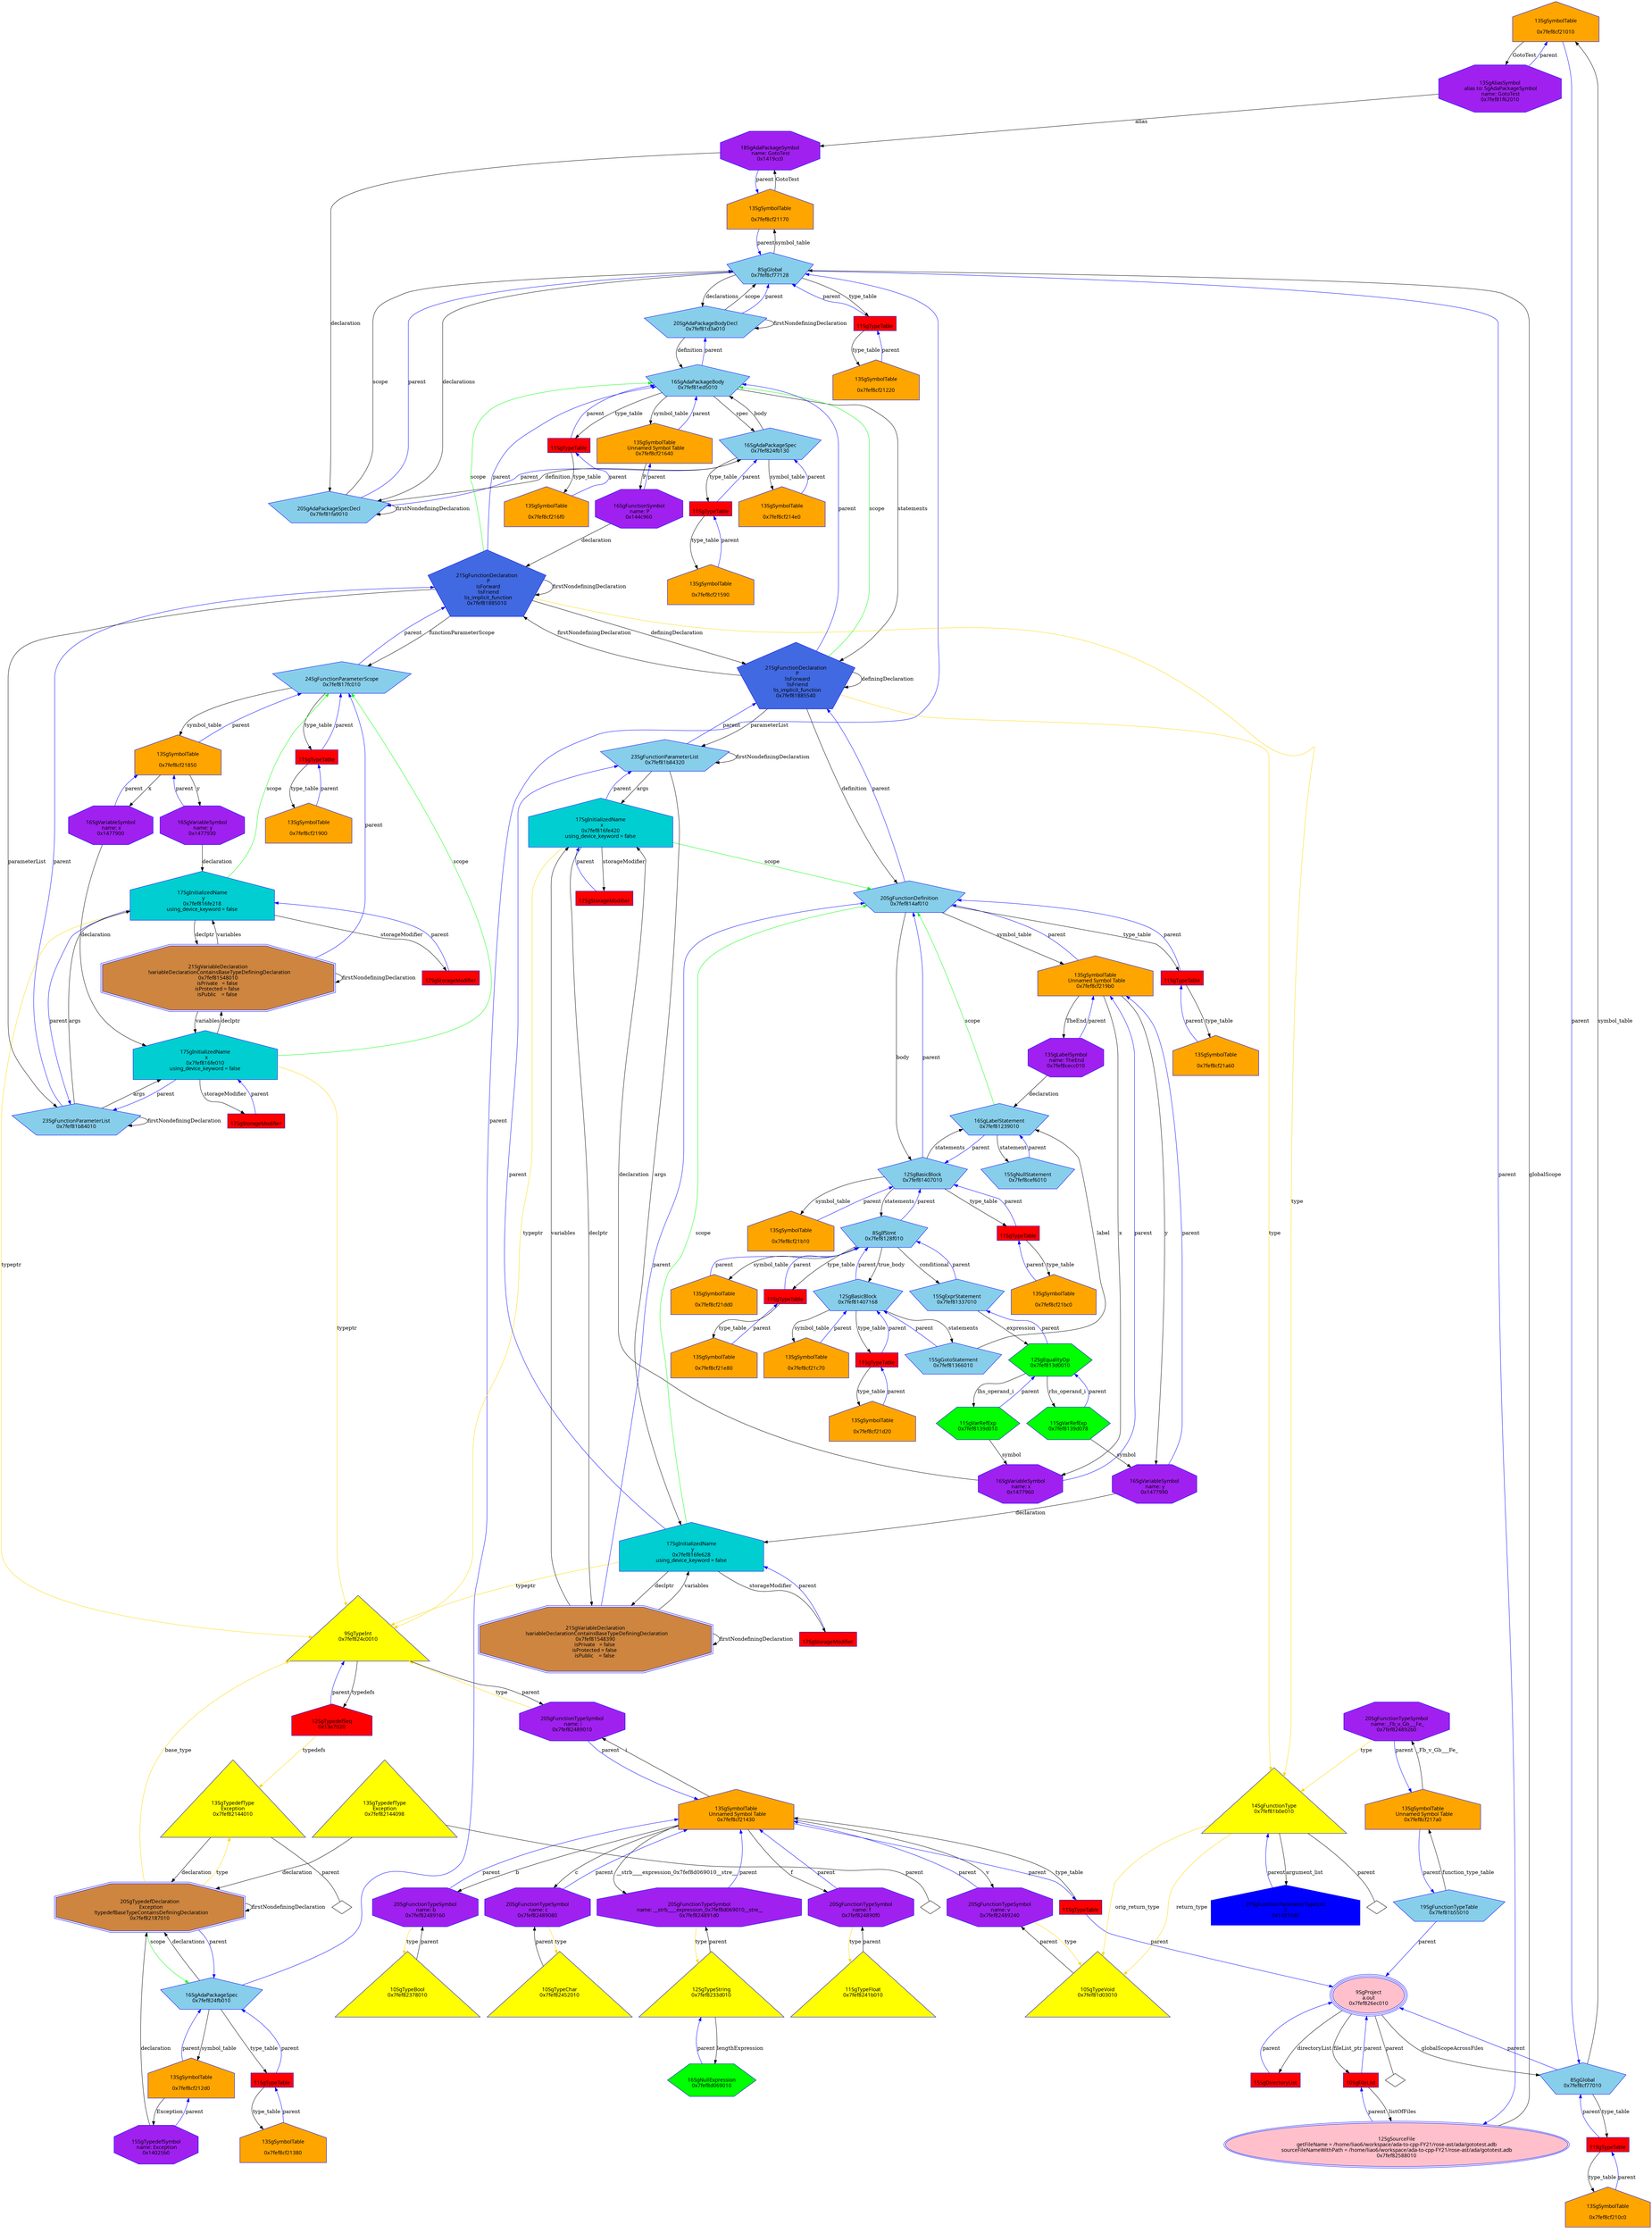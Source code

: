 digraph "Ggototest.adb.dot" {
"0x7fef8cf21010"[label="\n13SgSymbolTable\n  \n  0x7fef8cf21010  " shape=house,regular=0,URL="\N",tooltip="more info at \N",sides=5,peripheries=1,color="blue",fillcolor=orange,fontname="7x13bold",fontcolor=black,style=filled];
"0x7fef8cf21010" -> "0x7fef81f62010"[label="GotoTest" dir=forward ];
"0x7fef8cf21010" -> "0x7fef8cf77010"[label="parent" color="blue" dir=forward ];
"0x7fef8cf210c0"[label="\n13SgSymbolTable\n  \n  0x7fef8cf210c0  " shape=house,regular=0,URL="\N",tooltip="more info at \N",sides=5,peripheries=1,color="blue",fillcolor=orange,fontname="7x13bold",fontcolor=black,style=filled];
"0x7fef8cf210c0" -> "0x13449c0"[label="parent" color="blue" dir=forward ];
"0x7fef8cf21170"[label="\n13SgSymbolTable\n  \n  0x7fef8cf21170  " shape=house,regular=0,URL="\N",tooltip="more info at \N",sides=5,peripheries=1,color="blue",fillcolor=orange,fontname="7x13bold",fontcolor=black,style=filled];
"0x7fef8cf21170" -> "0x1419cc0"[label="GotoTest" dir=forward ];
"0x7fef8cf21170" -> "0x7fef8cf77128"[label="parent" color="blue" dir=forward ];
"0x7fef8cf21220"[label="\n13SgSymbolTable\n  \n  0x7fef8cf21220  " shape=house,regular=0,URL="\N",tooltip="more info at \N",sides=5,peripheries=1,color="blue",fillcolor=orange,fontname="7x13bold",fontcolor=black,style=filled];
"0x7fef8cf21220" -> "0x13449e8"[label="parent" color="blue" dir=forward ];
"0x7fef8cf212d0"[label="\n13SgSymbolTable\n  \n  0x7fef8cf212d0  " shape=house,regular=0,URL="\N",tooltip="more info at \N",sides=5,peripheries=1,color="blue",fillcolor=orange,fontname="7x13bold",fontcolor=black,style=filled];
"0x7fef8cf212d0" -> "0x14025b0"[label="Exception" dir=forward ];
"0x7fef8cf212d0" -> "0x7fef824fb010"[label="parent" color="blue" dir=forward ];
"0x7fef8cf21380"[label="\n13SgSymbolTable\n  \n  0x7fef8cf21380  " shape=house,regular=0,URL="\N",tooltip="more info at \N",sides=5,peripheries=1,color="blue",fillcolor=orange,fontname="7x13bold",fontcolor=black,style=filled];
"0x7fef8cf21380" -> "0x1344a10"[label="parent" color="blue" dir=forward ];
"0x7fef8cf21430"[label="\n13SgSymbolTable\n  Unnamed Symbol Table\n  0x7fef8cf21430  " shape=house,regular=0,URL="\N",tooltip="more info at \N",sides=5,peripheries=1,color="blue",fillcolor=orange,fontname="7x13bold",fontcolor=black,style=filled];
"0x7fef8cf21430" -> "0x7fef82489240"[label="v" dir=forward ];
"0x7fef8cf21430" -> "0x7fef824891d0"[label="__strb____expression_0x7fef8d069010__stre__" dir=forward ];
"0x7fef8cf21430" -> "0x7fef82489160"[label="b" dir=forward ];
"0x7fef8cf21430" -> "0x7fef824890f0"[label="f" dir=forward ];
"0x7fef8cf21430" -> "0x7fef82489080"[label="c" dir=forward ];
"0x7fef8cf21430" -> "0x7fef82489010"[label="i" dir=forward ];
"0x7fef8cf21430" -> "0x1344a38"[label="parent" color="blue" dir=forward ];
"0x7fef8cf214e0"[label="\n13SgSymbolTable\n  \n  0x7fef8cf214e0  " shape=house,regular=0,URL="\N",tooltip="more info at \N",sides=5,peripheries=1,color="blue",fillcolor=orange,fontname="7x13bold",fontcolor=black,style=filled];
"0x7fef8cf214e0" -> "0x7fef824fb130"[label="parent" color="blue" dir=forward ];
"0x7fef8cf21590"[label="\n13SgSymbolTable\n  \n  0x7fef8cf21590  " shape=house,regular=0,URL="\N",tooltip="more info at \N",sides=5,peripheries=1,color="blue",fillcolor=orange,fontname="7x13bold",fontcolor=black,style=filled];
"0x7fef8cf21590" -> "0x1344a60"[label="parent" color="blue" dir=forward ];
"0x7fef8cf21640"[label="\n13SgSymbolTable\n  Unnamed Symbol Table\n  0x7fef8cf21640  " shape=house,regular=0,URL="\N",tooltip="more info at \N",sides=5,peripheries=1,color="blue",fillcolor=orange,fontname="7x13bold",fontcolor=black,style=filled];
"0x7fef8cf21640" -> "0x144c960"[label="P" dir=forward ];
"0x7fef8cf21640" -> "0x7fef81ed5010"[label="parent" color="blue" dir=forward ];
"0x7fef8cf216f0"[label="\n13SgSymbolTable\n  \n  0x7fef8cf216f0  " shape=house,regular=0,URL="\N",tooltip="more info at \N",sides=5,peripheries=1,color="blue",fillcolor=orange,fontname="7x13bold",fontcolor=black,style=filled];
"0x7fef8cf216f0" -> "0x1344a88"[label="parent" color="blue" dir=forward ];
"0x7fef8cf217a0"[label="\n13SgSymbolTable\n  Unnamed Symbol Table\n  0x7fef8cf217a0  " shape=house,regular=0,URL="\N",tooltip="more info at \N",sides=5,peripheries=1,color="blue",fillcolor=orange,fontname="7x13bold",fontcolor=black,style=filled];
"0x7fef8cf217a0" -> "0x7fef824892b0"[label="_Fb_v_Gb___Fe_" dir=forward ];
"0x7fef8cf217a0" -> "0x7fef81b55010"[label="parent" color="blue" dir=forward ];
"0x7fef8cf21850"[label="\n13SgSymbolTable\n  \n  0x7fef8cf21850  " shape=house,regular=0,URL="\N",tooltip="more info at \N",sides=5,peripheries=1,color="blue",fillcolor=orange,fontname="7x13bold",fontcolor=black,style=filled];
"0x7fef8cf21850" -> "0x1477930"[label="y" dir=forward ];
"0x7fef8cf21850" -> "0x1477900"[label="x" dir=forward ];
"0x7fef8cf21850" -> "0x7fef817fc010"[label="parent" color="blue" dir=forward ];
"0x7fef8cf21900"[label="\n13SgSymbolTable\n  \n  0x7fef8cf21900  " shape=house,regular=0,URL="\N",tooltip="more info at \N",sides=5,peripheries=1,color="blue",fillcolor=orange,fontname="7x13bold",fontcolor=black,style=filled];
"0x7fef8cf21900" -> "0x1344ab0"[label="parent" color="blue" dir=forward ];
"0x7fef8cf219b0"[label="\n13SgSymbolTable\n  Unnamed Symbol Table\n  0x7fef8cf219b0  " shape=house,regular=0,URL="\N",tooltip="more info at \N",sides=5,peripheries=1,color="blue",fillcolor=orange,fontname="7x13bold",fontcolor=black,style=filled];
"0x7fef8cf219b0" -> "0x7fef8cecc010"[label="TheEnd" dir=forward ];
"0x7fef8cf219b0" -> "0x1477990"[label="y" dir=forward ];
"0x7fef8cf219b0" -> "0x1477960"[label="x" dir=forward ];
"0x7fef8cf219b0" -> "0x7fef814af010"[label="parent" color="blue" dir=forward ];
"0x7fef8cf21a60"[label="\n13SgSymbolTable\n  \n  0x7fef8cf21a60  " shape=house,regular=0,URL="\N",tooltip="more info at \N",sides=5,peripheries=1,color="blue",fillcolor=orange,fontname="7x13bold",fontcolor=black,style=filled];
"0x7fef8cf21a60" -> "0x1344ad8"[label="parent" color="blue" dir=forward ];
"0x7fef8cf21b10"[label="\n13SgSymbolTable\n  \n  0x7fef8cf21b10  " shape=house,regular=0,URL="\N",tooltip="more info at \N",sides=5,peripheries=1,color="blue",fillcolor=orange,fontname="7x13bold",fontcolor=black,style=filled];
"0x7fef8cf21b10" -> "0x7fef81407010"[label="parent" color="blue" dir=forward ];
"0x7fef8cf21bc0"[label="\n13SgSymbolTable\n  \n  0x7fef8cf21bc0  " shape=house,regular=0,URL="\N",tooltip="more info at \N",sides=5,peripheries=1,color="blue",fillcolor=orange,fontname="7x13bold",fontcolor=black,style=filled];
"0x7fef8cf21bc0" -> "0x1344b00"[label="parent" color="blue" dir=forward ];
"0x7fef8cf21c70"[label="\n13SgSymbolTable\n  \n  0x7fef8cf21c70  " shape=house,regular=0,URL="\N",tooltip="more info at \N",sides=5,peripheries=1,color="blue",fillcolor=orange,fontname="7x13bold",fontcolor=black,style=filled];
"0x7fef8cf21c70" -> "0x7fef81407168"[label="parent" color="blue" dir=forward ];
"0x7fef8cf21d20"[label="\n13SgSymbolTable\n  \n  0x7fef8cf21d20  " shape=house,regular=0,URL="\N",tooltip="more info at \N",sides=5,peripheries=1,color="blue",fillcolor=orange,fontname="7x13bold",fontcolor=black,style=filled];
"0x7fef8cf21d20" -> "0x1344b28"[label="parent" color="blue" dir=forward ];
"0x7fef8cf21dd0"[label="\n13SgSymbolTable\n  \n  0x7fef8cf21dd0  " shape=house,regular=0,URL="\N",tooltip="more info at \N",sides=5,peripheries=1,color="blue",fillcolor=orange,fontname="7x13bold",fontcolor=black,style=filled];
"0x7fef8cf21dd0" -> "0x7fef8128f010"[label="parent" color="blue" dir=forward ];
"0x7fef8cf21e80"[label="\n13SgSymbolTable\n  \n  0x7fef8cf21e80  " shape=house,regular=0,URL="\N",tooltip="more info at \N",sides=5,peripheries=1,color="blue",fillcolor=orange,fontname="7x13bold",fontcolor=black,style=filled];
"0x7fef8cf21e80" -> "0x1344b50"[label="parent" color="blue" dir=forward ];
"0x1464070"[label="\n17SgStorageModifier" shape=polygon,regular=0,URL="\N",tooltip="more info at \N",sides=4,peripheries=1,color="blue",fillcolor=red,fontname="7x13bold",fontcolor=black,style=filled];
"0x1464070" -> "0x7fef816fe010"[label="parent" color="blue" dir=forward ];
"0x1464098"[label="\n17SgStorageModifier" shape=polygon,regular=0,URL="\N",tooltip="more info at \N",sides=4,peripheries=1,color="blue",fillcolor=red,fontname="7x13bold",fontcolor=black,style=filled];
"0x1464098" -> "0x7fef816fe218"[label="parent" color="blue" dir=forward ];
"0x14640c0"[label="\n17SgStorageModifier" shape=polygon,regular=0,URL="\N",tooltip="more info at \N",sides=4,peripheries=1,color="blue",fillcolor=red,fontname="7x13bold",fontcolor=black,style=filled];
"0x14640c0" -> "0x7fef816fe420"[label="parent" color="blue" dir=forward ];
"0x14640e8"[label="\n17SgStorageModifier" shape=polygon,regular=0,URL="\N",tooltip="more info at \N",sides=4,peripheries=1,color="blue",fillcolor=red,fontname="7x13bold",fontcolor=black,style=filled];
"0x14640e8" -> "0x7fef816fe628"[label="parent" color="blue" dir=forward ];
"0x7fef82588010"[label="\n12SgSourceFile\n  getFileName = /home/liao6/workspace/ada-to-cpp-FY21/rose-ast/ada/gototest.adb  \n  sourceFileNameWithPath = /home/liao6/workspace/ada-to-cpp-FY21/rose-ast/ada/gototest.adb  \n  0x7fef82588010  " shape=ellipse,regular=0,URL="\N",tooltip="more info at \N",sides=5,peripheries=2,color="blue",fillcolor=pink,fontname="7x13bold",fontcolor=black,style=filled];
"0x7fef82588010" -> "0x7fef8cf77128"[label="globalScope" dir=forward ];
"0x7fef82588010" -> "0x1309f60"[label="parent" color="blue" dir=forward ];
"0x1309f60"[label="\n10SgFileList" shape=polygon,regular=0,URL="\N",tooltip="more info at \N",sides=4,peripheries=1,color="blue",fillcolor=red,fontname="7x13bold",fontcolor=black,style=filled];
"0x1309f60" -> "0x7fef82588010"[label="listOfFiles" dir=forward ];
"0x1309f60" -> "0x7fef826ec010"[label="parent" color="blue" dir=forward ];
"0x1329370"[label="\n15SgDirectoryList" shape=polygon,regular=0,URL="\N",tooltip="more info at \N",sides=4,peripheries=1,color="blue",fillcolor=red,fontname="7x13bold",fontcolor=black,style=filled];
"0x1329370" -> "0x7fef826ec010"[label="parent" color="blue" dir=forward ];
"0x7fef826ec010"[label="\n9SgProject\n  a.out  \n  0x7fef826ec010  " shape=ellipse,regular=0,URL="\N",tooltip="more info at \N",sides=5,peripheries=3,color="blue",fillcolor=pink,fontname="7x13bold",fontcolor=black,style=filled];
"0x7fef826ec010" -> "0x1309f60"[label="fileList_ptr" dir=forward ];
"0x7fef826ec010" -> "0x1329370"[label="directoryList" dir=forward ];
"0x7fef826ec010" -> "0x7fef8cf77010"[label="globalScopeAcrossFiles" dir=forward ];
"0x7fef826ec010" -> "0x7fef826ec010__parent__null"[label="parent" dir=none ];
"0x7fef826ec010__parent__null"[label="" shape=diamond ];
"0x13e7020"[label="\n12SgTypedefSeq\n  0x13e7020  " shape=house,regular=0,URL="\N",tooltip="more info at \N",sides=5,peripheries=1,color="blue",fillcolor=red,fontname="7x13bold",fontcolor=black,style=filled];
"0x13e7020" -> "0x7fef82144010"[label="typedefs" color="gold1" dir=forward ];
"0x13e7020" -> "0x7fef824c0010"[label="parent" color="blue" dir=forward ];
"0x14313d0"[label="\n27SgFunctionParameterTypeList\n  0  \n  0x14313d0  " shape=house,regular=0,URL="\N",tooltip="more info at \N",sides=5,peripheries=1,color="blue",fillcolor=blue,fontname="7x13bold",fontcolor=black,style=filled];
"0x14313d0" -> "0x7fef81b0e010"[label="parent" color="blue" dir=forward ];
"0x13449c0"[label="\n11SgTypeTable" shape=polygon,regular=0,URL="\N",tooltip="more info at \N",sides=4,peripheries=1,color="blue",fillcolor=red,fontname="7x13bold",fontcolor=black,style=filled];
"0x13449c0" -> "0x7fef8cf210c0"[label="type_table" dir=forward ];
"0x13449c0" -> "0x7fef8cf77010"[label="parent" color="blue" dir=forward ];
"0x13449e8"[label="\n11SgTypeTable" shape=polygon,regular=0,URL="\N",tooltip="more info at \N",sides=4,peripheries=1,color="blue",fillcolor=red,fontname="7x13bold",fontcolor=black,style=filled];
"0x13449e8" -> "0x7fef8cf21220"[label="type_table" dir=forward ];
"0x13449e8" -> "0x7fef8cf77128"[label="parent" color="blue" dir=forward ];
"0x1344a10"[label="\n11SgTypeTable" shape=polygon,regular=0,URL="\N",tooltip="more info at \N",sides=4,peripheries=1,color="blue",fillcolor=red,fontname="7x13bold",fontcolor=black,style=filled];
"0x1344a10" -> "0x7fef8cf21380"[label="type_table" dir=forward ];
"0x1344a10" -> "0x7fef824fb010"[label="parent" color="blue" dir=forward ];
"0x1344a38"[label="\n11SgTypeTable" shape=polygon,regular=0,URL="\N",tooltip="more info at \N",sides=4,peripheries=1,color="blue",fillcolor=red,fontname="7x13bold",fontcolor=black,style=filled];
"0x1344a38" -> "0x7fef8cf21430"[label="type_table" dir=forward ];
"0x1344a38" -> "0x7fef826ec010"[label="parent" color="blue" dir=forward ];
"0x1344a60"[label="\n11SgTypeTable" shape=polygon,regular=0,URL="\N",tooltip="more info at \N",sides=4,peripheries=1,color="blue",fillcolor=red,fontname="7x13bold",fontcolor=black,style=filled];
"0x1344a60" -> "0x7fef8cf21590"[label="type_table" dir=forward ];
"0x1344a60" -> "0x7fef824fb130"[label="parent" color="blue" dir=forward ];
"0x1344a88"[label="\n11SgTypeTable" shape=polygon,regular=0,URL="\N",tooltip="more info at \N",sides=4,peripheries=1,color="blue",fillcolor=red,fontname="7x13bold",fontcolor=black,style=filled];
"0x1344a88" -> "0x7fef8cf216f0"[label="type_table" dir=forward ];
"0x1344a88" -> "0x7fef81ed5010"[label="parent" color="blue" dir=forward ];
"0x1344ab0"[label="\n11SgTypeTable" shape=polygon,regular=0,URL="\N",tooltip="more info at \N",sides=4,peripheries=1,color="blue",fillcolor=red,fontname="7x13bold",fontcolor=black,style=filled];
"0x1344ab0" -> "0x7fef8cf21900"[label="type_table" dir=forward ];
"0x1344ab0" -> "0x7fef817fc010"[label="parent" color="blue" dir=forward ];
"0x1344ad8"[label="\n11SgTypeTable" shape=polygon,regular=0,URL="\N",tooltip="more info at \N",sides=4,peripheries=1,color="blue",fillcolor=red,fontname="7x13bold",fontcolor=black,style=filled];
"0x1344ad8" -> "0x7fef8cf21a60"[label="type_table" dir=forward ];
"0x1344ad8" -> "0x7fef814af010"[label="parent" color="blue" dir=forward ];
"0x1344b00"[label="\n11SgTypeTable" shape=polygon,regular=0,URL="\N",tooltip="more info at \N",sides=4,peripheries=1,color="blue",fillcolor=red,fontname="7x13bold",fontcolor=black,style=filled];
"0x1344b00" -> "0x7fef8cf21bc0"[label="type_table" dir=forward ];
"0x1344b00" -> "0x7fef81407010"[label="parent" color="blue" dir=forward ];
"0x1344b28"[label="\n11SgTypeTable" shape=polygon,regular=0,URL="\N",tooltip="more info at \N",sides=4,peripheries=1,color="blue",fillcolor=red,fontname="7x13bold",fontcolor=black,style=filled];
"0x1344b28" -> "0x7fef8cf21d20"[label="type_table" dir=forward ];
"0x1344b28" -> "0x7fef81407168"[label="parent" color="blue" dir=forward ];
"0x1344b50"[label="\n11SgTypeTable" shape=polygon,regular=0,URL="\N",tooltip="more info at \N",sides=4,peripheries=1,color="blue",fillcolor=red,fontname="7x13bold",fontcolor=black,style=filled];
"0x1344b50" -> "0x7fef8cf21e80"[label="type_table" dir=forward ];
"0x1344b50" -> "0x7fef8128f010"[label="parent" color="blue" dir=forward ];
"0x7fef82452010"[label="\n10SgTypeChar\n  0x7fef82452010  \n   \n   " shape=polygon,regular=0,URL="\N",tooltip="more info at \N",sides=3,peripheries=1,color="blue",fillcolor=yellow,fontname="7x13bold",fontcolor=black,style=filled];
"0x7fef82452010" -> "0x7fef82489080"[label="parent" dir=forward ];
"0x7fef824c0010"[label="\n9SgTypeInt\n  0x7fef824c0010  \n   \n   " shape=polygon,regular=0,URL="\N",tooltip="more info at \N",sides=3,peripheries=1,color="blue",fillcolor=yellow,fontname="7x13bold",fontcolor=black,style=filled];
"0x7fef824c0010" -> "0x13e7020"[label="typedefs" dir=forward ];
"0x7fef824c0010" -> "0x7fef82489010"[label="parent" dir=forward ];
"0x7fef81d03010"[label="\n10SgTypeVoid\n  0x7fef81d03010  \n   \n   " shape=polygon,regular=0,URL="\N",tooltip="more info at \N",sides=3,peripheries=1,color="blue",fillcolor=yellow,fontname="7x13bold",fontcolor=black,style=filled];
"0x7fef81d03010" -> "0x7fef82489240"[label="parent" dir=forward ];
"0x7fef8241b010"[label="\n11SgTypeFloat\n  0x7fef8241b010  \n   \n   " shape=polygon,regular=0,URL="\N",tooltip="more info at \N",sides=3,peripheries=1,color="blue",fillcolor=yellow,fontname="7x13bold",fontcolor=black,style=filled];
"0x7fef8241b010" -> "0x7fef824890f0"[label="parent" dir=forward ];
"0x7fef8233d010"[label="\n12SgTypeString\n  0x7fef8233d010  \n   \n   " shape=polygon,regular=0,URL="\N",tooltip="more info at \N",sides=3,peripheries=1,color="blue",fillcolor=yellow,fontname="7x13bold",fontcolor=black,style=filled];
"0x7fef8233d010" -> "0x7fef8d069010"[label="lengthExpression" dir=forward ];
"0x7fef8233d010" -> "0x7fef824891d0"[label="parent" dir=forward ];
"0x7fef82378010"[label="\n10SgTypeBool\n  0x7fef82378010  \n   \n   " shape=polygon,regular=0,URL="\N",tooltip="more info at \N",sides=3,peripheries=1,color="blue",fillcolor=yellow,fontname="7x13bold",fontcolor=black,style=filled];
"0x7fef82378010" -> "0x7fef82489160"[label="parent" dir=forward ];
"0x7fef82144010"[label="\n13SgTypedefType\nException\n  0x7fef82144010  \n   \n   " shape=polygon,regular=0,URL="\N",tooltip="more info at \N",sides=3,peripheries=1,color="blue",fillcolor=yellow,fontname="7x13bold",fontcolor=black,style=filled];
"0x7fef82144010" -> "0x7fef82187010"[label="declaration" dir=forward ];
"0x7fef82144010" -> "0x7fef82144010__parent__null"[label="parent" dir=none ];
"0x7fef82144010__parent__null"[label="" shape=diamond ];
"0x7fef82144098"[label="\n13SgTypedefType\nException\n  0x7fef82144098  \n   \n   " shape=polygon,regular=0,URL="\N",tooltip="more info at \N",sides=3,peripheries=1,color="blue",fillcolor=yellow,fontname="7x13bold",fontcolor=black,style=filled];
"0x7fef82144098" -> "0x7fef82187010"[label="declaration" dir=forward ];
"0x7fef82144098" -> "0x7fef82144098__parent__null"[label="parent" dir=none ];
"0x7fef82144098__parent__null"[label="" shape=diamond ];
"0x7fef81b0e010"[label="\n14SgFunctionType\n  0x7fef81b0e010  \n   \n   " shape=polygon,regular=0,URL="\N",tooltip="more info at \N",sides=3,peripheries=1,color="blue",fillcolor=yellow,fontname="7x13bold",fontcolor=black,style=filled];
"0x7fef81b0e010" -> "0x7fef81d03010"[label="return_type" color="gold1" dir=forward ];
"0x7fef81b0e010" -> "0x7fef81d03010"[label="orig_return_type" color="gold1" dir=forward ];
"0x7fef81b0e010" -> "0x14313d0"[label="argument_list" dir=forward ];
"0x7fef81b0e010" -> "0x7fef81b0e010__parent__null"[label="parent" dir=none ];
"0x7fef81b0e010__parent__null"[label="" shape=diamond ];
"0x7fef81b84010"[label="\n23SgFunctionParameterList\n  0x7fef81b84010  " shape=polygon,regular=0,URL="\N",tooltip="more info at \N",sides=5,peripheries=1,color="blue",fillcolor=skyblue,fontname="7x13bold",fontcolor=black,style=filled];
"0x7fef81b84010" -> "0x7fef816fe010"[label="args" dir=forward ];
"0x7fef81b84010" -> "0x7fef816fe218"[label="args" dir=forward ];
"0x7fef81b84010" -> "0x7fef81b84010"[label="firstNondefiningDeclaration" dir=forward ];
"0x7fef81b84010" -> "0x7fef81885010"[label="parent" color="blue" dir=forward ];
"0x7fef81b84320"[label="\n23SgFunctionParameterList\n  0x7fef81b84320  " shape=polygon,regular=0,URL="\N",tooltip="more info at \N",sides=5,peripheries=1,color="blue",fillcolor=skyblue,fontname="7x13bold",fontcolor=black,style=filled];
"0x7fef81b84320" -> "0x7fef816fe420"[label="args" dir=forward ];
"0x7fef81b84320" -> "0x7fef816fe628"[label="args" dir=forward ];
"0x7fef81b84320" -> "0x7fef81b84320"[label="firstNondefiningDeclaration" dir=forward ];
"0x7fef81b84320" -> "0x7fef81885540"[label="parent" color="blue" dir=forward ];
"0x7fef81407010"[label="\n12SgBasicBlock\n  0x7fef81407010  " shape=polygon,regular=0,URL="\N",tooltip="more info at \N",sides=5,peripheries=1,color="blue",fillcolor=skyblue,fontname="7x13bold",fontcolor=black,style=filled];
"0x7fef81407010" -> "0x7fef8128f010"[label="statements" dir=forward ];
"0x7fef81407010" -> "0x7fef81239010"[label="statements" dir=forward ];
"0x7fef81407010" -> "0x7fef8cf21b10"[label="symbol_table" dir=forward ];
"0x7fef81407010" -> "0x1344b00"[label="type_table" dir=forward ];
"0x7fef81407010" -> "0x7fef814af010"[label="parent" color="blue" dir=forward ];
"0x7fef81407168"[label="\n12SgBasicBlock\n  0x7fef81407168  " shape=polygon,regular=0,URL="\N",tooltip="more info at \N",sides=5,peripheries=1,color="blue",fillcolor=skyblue,fontname="7x13bold",fontcolor=black,style=filled];
"0x7fef81407168" -> "0x7fef81366010"[label="statements" dir=forward ];
"0x7fef81407168" -> "0x7fef8cf21c70"[label="symbol_table" dir=forward ];
"0x7fef81407168" -> "0x1344b28"[label="type_table" dir=forward ];
"0x7fef81407168" -> "0x7fef8128f010"[label="parent" color="blue" dir=forward ];
"0x7fef8cf77010"[label="\n8SgGlobal\n  0x7fef8cf77010  " shape=polygon,regular=0,URL="\N",tooltip="more info at \N",sides=5,peripheries=1,color="blue",fillcolor=skyblue,fontname="7x13bold",fontcolor=black,style=filled];
"0x7fef8cf77010" -> "0x7fef8cf21010"[label="symbol_table" dir=forward ];
"0x7fef8cf77010" -> "0x13449c0"[label="type_table" dir=forward ];
"0x7fef8cf77010" -> "0x7fef826ec010"[label="parent" color="blue" dir=forward ];
"0x7fef8cf77128"[label="\n8SgGlobal\n  0x7fef8cf77128  " shape=polygon,regular=0,URL="\N",tooltip="more info at \N",sides=5,peripheries=1,color="blue",fillcolor=skyblue,fontname="7x13bold",fontcolor=black,style=filled];
"0x7fef8cf77128" -> "0x7fef81fa9010"[label="declarations" dir=forward ];
"0x7fef8cf77128" -> "0x7fef81d3a010"[label="declarations" dir=forward ];
"0x7fef8cf77128" -> "0x7fef8cf21170"[label="symbol_table" dir=forward ];
"0x7fef8cf77128" -> "0x13449e8"[label="type_table" dir=forward ];
"0x7fef8cf77128" -> "0x7fef82588010"[label="parent" color="blue" dir=forward ];
"0x7fef8128f010"[label="\n8SgIfStmt\n  0x7fef8128f010  " shape=polygon,regular=0,URL="\N",tooltip="more info at \N",sides=5,peripheries=1,color="blue",fillcolor=skyblue,fontname="7x13bold",fontcolor=black,style=filled];
"0x7fef8128f010" -> "0x7fef81337010"[label="conditional" dir=forward ];
"0x7fef8128f010" -> "0x7fef81407168"[label="true_body" dir=forward ];
"0x7fef8128f010" -> "0x7fef8cf21dd0"[label="symbol_table" dir=forward ];
"0x7fef8128f010" -> "0x1344b50"[label="type_table" dir=forward ];
"0x7fef8128f010" -> "0x7fef81407010"[label="parent" color="blue" dir=forward ];
"0x7fef817fc010"[label="\n24SgFunctionParameterScope\n  0x7fef817fc010  " shape=polygon,regular=0,URL="\N",tooltip="more info at \N",sides=5,peripheries=1,color="blue",fillcolor=skyblue,fontname="7x13bold",fontcolor=black,style=filled];
"0x7fef817fc010" -> "0x7fef8cf21850"[label="symbol_table" dir=forward ];
"0x7fef817fc010" -> "0x1344ab0"[label="type_table" dir=forward ];
"0x7fef817fc010" -> "0x7fef81885010"[label="parent" color="blue" dir=forward ];
"0x7fef81b55010"[label="\n19SgFunctionTypeTable\n  0x7fef81b55010  " shape=polygon,regular=0,URL="\N",tooltip="more info at \N",sides=5,peripheries=1,color="blue",fillcolor=skyblue,fontname="7x13bold",fontcolor=black,style=filled];
"0x7fef81b55010" -> "0x7fef8cf217a0"[label="function_type_table" dir=forward ];
"0x7fef81b55010" -> "0x7fef826ec010"[label="parent" color="blue" dir=forward ];
"0x7fef81337010"[label="\n15SgExprStatement\n  0x7fef81337010  " shape=polygon,regular=0,URL="\N",tooltip="more info at \N",sides=5,peripheries=1,color="blue",fillcolor=skyblue,fontname="7x13bold",fontcolor=black,style=filled];
"0x7fef81337010" -> "0x7fef813d0010"[label="expression" dir=forward ];
"0x7fef81337010" -> "0x7fef8128f010"[label="parent" color="blue" dir=forward ];
"0x7fef81239010"[label="\n16SgLabelStatement\n  0x7fef81239010  " shape=polygon,regular=0,URL="\N",tooltip="more info at \N",sides=5,peripheries=1,color="blue",fillcolor=skyblue,fontname="7x13bold",fontcolor=black,style=filled];
"0x7fef81239010" -> "0x7fef814af010"[label="scope" color="green" dir=forward ];
"0x7fef81239010" -> "0x7fef8cef6010"[label="statement" dir=forward ];
"0x7fef81239010" -> "0x7fef81407010"[label="parent" color="blue" dir=forward ];
"0x7fef81366010"[label="\n15SgGotoStatement\n  0x7fef81366010  " shape=polygon,regular=0,URL="\N",tooltip="more info at \N",sides=5,peripheries=1,color="blue",fillcolor=skyblue,fontname="7x13bold",fontcolor=black,style=filled];
"0x7fef81366010" -> "0x7fef81239010"[label="label" dir=forward ];
"0x7fef81366010" -> "0x7fef81407168"[label="parent" color="blue" dir=forward ];
"0x7fef82187010"[label="\n20SgTypedefDeclaration\n  Exception\n  !typedefBaseTypeContainsDefiningDeclaration\n  0x7fef82187010  " shape=polygon,regular=0,URL="\N",tooltip="more info at \N",sides=8,peripheries=2,color="blue",fillcolor=peru,fontname="7x13bold",fontcolor=black,style=filled];
"0x7fef82187010" -> "0x7fef824c0010"[label="base_type" color="gold1" dir=forward ];
"0x7fef82187010" -> "0x7fef82144010"[label="type" color="gold1" dir=forward ];
"0x7fef82187010" -> "0x7fef824fb010"[label="scope" color="green" dir=forward ];
"0x7fef82187010" -> "0x7fef82187010"[label="firstNondefiningDeclaration" dir=forward ];
"0x7fef82187010" -> "0x7fef824fb010"[label="parent" color="blue" dir=forward ];
"0x7fef8cef6010"[label="\n15SgNullStatement\n  0x7fef8cef6010  " shape=polygon,regular=0,URL="\N",tooltip="more info at \N",sides=5,peripheries=1,color="blue",fillcolor=skyblue,fontname="7x13bold",fontcolor=black,style=filled];
"0x7fef8cef6010" -> "0x7fef81239010"[label="parent" color="blue" dir=forward ];
"0x7fef81548010"[label="\n21SgVariableDeclaration\n  !variableDeclarationContainsBaseTypeDefiningDeclaration\n  0x7fef81548010  \n isPrivate   = false  \n isProtected = false  \n isPublic    = false  " shape=polygon,regular=0,URL="\N",tooltip="more info at \N",sides=8,peripheries=2,color="blue",fillcolor=peru,fontname="7x13bold",fontcolor=black,style=filled];
"0x7fef81548010" -> "0x7fef816fe010"[label="variables" dir=forward ];
"0x7fef81548010" -> "0x7fef816fe218"[label="variables" dir=forward ];
"0x7fef81548010" -> "0x7fef81548010"[label="firstNondefiningDeclaration" dir=forward ];
"0x7fef81548010" -> "0x7fef817fc010"[label="parent" color="blue" dir=forward ];
"0x7fef81548390"[label="\n21SgVariableDeclaration\n  !variableDeclarationContainsBaseTypeDefiningDeclaration\n  0x7fef81548390  \n isPrivate   = false  \n isProtected = false  \n isPublic    = false  " shape=polygon,regular=0,URL="\N",tooltip="more info at \N",sides=8,peripheries=2,color="blue",fillcolor=peru,fontname="7x13bold",fontcolor=black,style=filled];
"0x7fef81548390" -> "0x7fef816fe420"[label="variables" dir=forward ];
"0x7fef81548390" -> "0x7fef816fe628"[label="variables" dir=forward ];
"0x7fef81548390" -> "0x7fef81548390"[label="firstNondefiningDeclaration" dir=forward ];
"0x7fef81548390" -> "0x7fef814af010"[label="parent" color="blue" dir=forward ];
"0x7fef814af010"[label="\n20SgFunctionDefinition\n  0x7fef814af010  " shape=polygon,regular=0,URL="\N",tooltip="more info at \N",sides=5,peripheries=1,color="blue",fillcolor=skyblue,fontname="7x13bold",fontcolor=black,style=filled];
"0x7fef814af010" -> "0x7fef81407010"[label="body" dir=forward ];
"0x7fef814af010" -> "0x7fef8cf219b0"[label="symbol_table" dir=forward ];
"0x7fef814af010" -> "0x1344ad8"[label="type_table" dir=forward ];
"0x7fef814af010" -> "0x7fef81885540"[label="parent" color="blue" dir=forward ];
"0x7fef81ed5010"[label="\n16SgAdaPackageBody\n  0x7fef81ed5010  " shape=polygon,regular=0,URL="\N",tooltip="more info at \N",sides=5,peripheries=1,color="blue",fillcolor=skyblue,fontname="7x13bold",fontcolor=black,style=filled];
"0x7fef81ed5010" -> "0x7fef824fb130"[label="spec" dir=forward ];
"0x7fef81ed5010" -> "0x7fef81885540"[label="statements" dir=forward ];
"0x7fef81ed5010" -> "0x7fef8cf21640"[label="symbol_table" dir=forward ];
"0x7fef81ed5010" -> "0x1344a88"[label="type_table" dir=forward ];
"0x7fef81ed5010" -> "0x7fef81d3a010"[label="parent" color="blue" dir=forward ];
"0x7fef824fb010"[label="\n16SgAdaPackageSpec\n  0x7fef824fb010  " shape=polygon,regular=0,URL="\N",tooltip="more info at \N",sides=5,peripheries=1,color="blue",fillcolor=skyblue,fontname="7x13bold",fontcolor=black,style=filled];
"0x7fef824fb010" -> "0x7fef82187010"[label="declarations" dir=forward ];
"0x7fef824fb010" -> "0x7fef8cf212d0"[label="symbol_table" dir=forward ];
"0x7fef824fb010" -> "0x1344a10"[label="type_table" dir=forward ];
"0x7fef824fb010" -> "0x7fef8cf77128"[label="parent" color="blue" dir=forward ];
"0x7fef824fb130"[label="\n16SgAdaPackageSpec\n  0x7fef824fb130  " shape=polygon,regular=0,URL="\N",tooltip="more info at \N",sides=5,peripheries=1,color="blue",fillcolor=skyblue,fontname="7x13bold",fontcolor=black,style=filled];
"0x7fef824fb130" -> "0x7fef81ed5010"[label="body" dir=forward ];
"0x7fef824fb130" -> "0x7fef8cf214e0"[label="symbol_table" dir=forward ];
"0x7fef824fb130" -> "0x1344a60"[label="type_table" dir=forward ];
"0x7fef824fb130" -> "0x7fef81fa9010"[label="parent" color="blue" dir=forward ];
"0x7fef81885010"[label="\n21SgFunctionDeclaration\n  P\n  isForward\n  !isFriend\n  !is_implicit_function\n  0x7fef81885010  " shape=polygon,regular=0,URL="\N",tooltip="more info at \N",sides=5,peripheries=1,color="blue",fillcolor=royalblue,fontname="7x13bold",fontcolor=black,style=filled];
"0x7fef81885010" -> "0x7fef81b84010"[label="parameterList" dir=forward ];
"0x7fef81885010" -> "0x7fef81b0e010"[label="type" color="gold1" dir=forward ];
"0x7fef81885010" -> "0x7fef81ed5010"[label="scope" color="green" dir=forward ];
"0x7fef81885010" -> "0x7fef817fc010"[label="functionParameterScope" dir=forward ];
"0x7fef81885010" -> "0x7fef81885540"[label="definingDeclaration" dir=forward ];
"0x7fef81885010" -> "0x7fef81885010"[label="firstNondefiningDeclaration" dir=forward ];
"0x7fef81885010" -> "0x7fef81ed5010"[label="parent" color="blue" dir=forward ];
"0x7fef81885540"[label="\n21SgFunctionDeclaration\n  P\n  !isForward\n  !isFriend\n  !is_implicit_function\n  0x7fef81885540  " shape=polygon,regular=0,URL="\N",tooltip="more info at \N",sides=5,peripheries=1,color="blue",fillcolor=royalblue,fontname="7x13bold",fontcolor=black,style=filled];
"0x7fef81885540" -> "0x7fef81b84320"[label="parameterList" dir=forward ];
"0x7fef81885540" -> "0x7fef81b0e010"[label="type" color="gold1" dir=forward ];
"0x7fef81885540" -> "0x7fef814af010"[label="definition" dir=forward ];
"0x7fef81885540" -> "0x7fef81ed5010"[label="scope" color="green" dir=forward ];
"0x7fef81885540" -> "0x7fef81885540"[label="definingDeclaration" dir=forward ];
"0x7fef81885540" -> "0x7fef81885010"[label="firstNondefiningDeclaration" dir=forward ];
"0x7fef81885540" -> "0x7fef81ed5010"[label="parent" color="blue" dir=forward ];
"0x7fef81fa9010"[label="\n20SgAdaPackageSpecDecl\n  0x7fef81fa9010  " shape=polygon,regular=0,URL="\N",tooltip="more info at \N",sides=5,peripheries=1,color="blue",fillcolor=skyblue,fontname="7x13bold",fontcolor=black,style=filled];
"0x7fef81fa9010" -> "0x7fef824fb130"[label="definition" dir=forward ];
"0x7fef81fa9010" -> "0x7fef8cf77128"[label="scope" dir=forward ];
"0x7fef81fa9010" -> "0x7fef81fa9010"[label="firstNondefiningDeclaration" dir=forward ];
"0x7fef81fa9010" -> "0x7fef8cf77128"[label="parent" color="blue" dir=forward ];
"0x7fef81d3a010"[label="\n20SgAdaPackageBodyDecl\n  0x7fef81d3a010  " shape=polygon,regular=0,URL="\N",tooltip="more info at \N",sides=5,peripheries=1,color="blue",fillcolor=skyblue,fontname="7x13bold",fontcolor=black,style=filled];
"0x7fef81d3a010" -> "0x7fef81ed5010"[label="definition" dir=forward ];
"0x7fef81d3a010" -> "0x7fef8cf77128"[label="scope" dir=forward ];
"0x7fef81d3a010" -> "0x7fef81d3a010"[label="firstNondefiningDeclaration" dir=forward ];
"0x7fef81d3a010" -> "0x7fef8cf77128"[label="parent" color="blue" dir=forward ];
"0x7fef8139d010"[label="\n11SgVarRefExp\n  0x7fef8139d010  " shape=polygon,regular=0,URL="\N",tooltip="more info at \N",sides=6,peripheries=1,color="blue",fillcolor=green,fontname="7x13bold",fontcolor=black,style=filled];
"0x7fef8139d010" -> "0x1477960"[label="symbol" dir=forward ];
"0x7fef8139d010" -> "0x7fef813d0010"[label="parent" color="blue" dir=forward ];
"0x7fef8139d078"[label="\n11SgVarRefExp\n  0x7fef8139d078  " shape=polygon,regular=0,URL="\N",tooltip="more info at \N",sides=6,peripheries=1,color="blue",fillcolor=green,fontname="7x13bold",fontcolor=black,style=filled];
"0x7fef8139d078" -> "0x1477990"[label="symbol" dir=forward ];
"0x7fef8139d078" -> "0x7fef813d0010"[label="parent" color="blue" dir=forward ];
"0x7fef813d0010"[label="\n12SgEqualityOp\n  0x7fef813d0010  " shape=polygon,regular=0,URL="\N",tooltip="more info at \N",sides=6,peripheries=1,color="blue",fillcolor=green,fontname="7x13bold",fontcolor=black,style=filled];
"0x7fef813d0010" -> "0x7fef8139d010"[label="lhs_operand_i" dir=forward ];
"0x7fef813d0010" -> "0x7fef8139d078"[label="rhs_operand_i" dir=forward ];
"0x7fef813d0010" -> "0x7fef81337010"[label="parent" color="blue" dir=forward ];
"0x7fef8d069010"[label="\n16SgNullExpression\n  0x7fef8d069010  " shape=polygon,regular=0,URL="\N",tooltip="more info at \N",sides=6,peripheries=1,color="blue",fillcolor=green,fontname="7x13bold",fontcolor=black,style=filled];
"0x7fef8d069010" -> "0x7fef8233d010"[label="parent" color="blue" dir=forward ];
"0x1477900"[label="\n16SgVariableSymbol\n name: x\n  0x1477900  " shape=polygon,regular=0,URL="\N",tooltip="more info at \N",sides=8,peripheries=1,color="blue",fillcolor=purple,fontname="7x13bold",fontcolor=black,style=filled];
"0x1477900" -> "0x7fef816fe010"[label="declaration" dir=forward ];
"0x1477900" -> "0x7fef8cf21850"[label="parent" color="blue" dir=forward ];
"0x1477930"[label="\n16SgVariableSymbol\n name: y\n  0x1477930  " shape=polygon,regular=0,URL="\N",tooltip="more info at \N",sides=8,peripheries=1,color="blue",fillcolor=purple,fontname="7x13bold",fontcolor=black,style=filled];
"0x1477930" -> "0x7fef816fe218"[label="declaration" dir=forward ];
"0x1477930" -> "0x7fef8cf21850"[label="parent" color="blue" dir=forward ];
"0x1477960"[label="\n16SgVariableSymbol\n name: x\n  0x1477960  " shape=polygon,regular=0,URL="\N",tooltip="more info at \N",sides=8,peripheries=1,color="blue",fillcolor=purple,fontname="7x13bold",fontcolor=black,style=filled];
"0x1477960" -> "0x7fef816fe420"[label="declaration" dir=forward ];
"0x1477960" -> "0x7fef8cf219b0"[label="parent" color="blue" dir=forward ];
"0x1477990"[label="\n16SgVariableSymbol\n name: y\n  0x1477990  " shape=polygon,regular=0,URL="\N",tooltip="more info at \N",sides=8,peripheries=1,color="blue",fillcolor=purple,fontname="7x13bold",fontcolor=black,style=filled];
"0x1477990" -> "0x7fef816fe628"[label="declaration" dir=forward ];
"0x1477990" -> "0x7fef8cf219b0"[label="parent" color="blue" dir=forward ];
"0x7fef82489010"[label="\n20SgFunctionTypeSymbol\n name: i\n  0x7fef82489010  " shape=polygon,regular=0,URL="\N",tooltip="more info at \N",sides=8,peripheries=1,color="blue",fillcolor=purple,fontname="7x13bold",fontcolor=black,style=filled];
"0x7fef82489010" -> "0x7fef824c0010"[label="type" color="gold1" dir=forward ];
"0x7fef82489010" -> "0x7fef8cf21430"[label="parent" color="blue" dir=forward ];
"0x7fef82489080"[label="\n20SgFunctionTypeSymbol\n name: c\n  0x7fef82489080  " shape=polygon,regular=0,URL="\N",tooltip="more info at \N",sides=8,peripheries=1,color="blue",fillcolor=purple,fontname="7x13bold",fontcolor=black,style=filled];
"0x7fef82489080" -> "0x7fef82452010"[label="type" color="gold1" dir=forward ];
"0x7fef82489080" -> "0x7fef8cf21430"[label="parent" color="blue" dir=forward ];
"0x7fef824890f0"[label="\n20SgFunctionTypeSymbol\n name: f\n  0x7fef824890f0  " shape=polygon,regular=0,URL="\N",tooltip="more info at \N",sides=8,peripheries=1,color="blue",fillcolor=purple,fontname="7x13bold",fontcolor=black,style=filled];
"0x7fef824890f0" -> "0x7fef8241b010"[label="type" color="gold1" dir=forward ];
"0x7fef824890f0" -> "0x7fef8cf21430"[label="parent" color="blue" dir=forward ];
"0x7fef82489160"[label="\n20SgFunctionTypeSymbol\n name: b\n  0x7fef82489160  " shape=polygon,regular=0,URL="\N",tooltip="more info at \N",sides=8,peripheries=1,color="blue",fillcolor=purple,fontname="7x13bold",fontcolor=black,style=filled];
"0x7fef82489160" -> "0x7fef82378010"[label="type" color="gold1" dir=forward ];
"0x7fef82489160" -> "0x7fef8cf21430"[label="parent" color="blue" dir=forward ];
"0x7fef824891d0"[label="\n20SgFunctionTypeSymbol\n name: __strb____expression_0x7fef8d069010__stre__\n  0x7fef824891d0  " shape=polygon,regular=0,URL="\N",tooltip="more info at \N",sides=8,peripheries=1,color="blue",fillcolor=purple,fontname="7x13bold",fontcolor=black,style=filled];
"0x7fef824891d0" -> "0x7fef8233d010"[label="type" color="gold1" dir=forward ];
"0x7fef824891d0" -> "0x7fef8cf21430"[label="parent" color="blue" dir=forward ];
"0x7fef82489240"[label="\n20SgFunctionTypeSymbol\n name: v\n  0x7fef82489240  " shape=polygon,regular=0,URL="\N",tooltip="more info at \N",sides=8,peripheries=1,color="blue",fillcolor=purple,fontname="7x13bold",fontcolor=black,style=filled];
"0x7fef82489240" -> "0x7fef81d03010"[label="type" color="gold1" dir=forward ];
"0x7fef82489240" -> "0x7fef8cf21430"[label="parent" color="blue" dir=forward ];
"0x7fef824892b0"[label="\n20SgFunctionTypeSymbol\n name: _Fb_v_Gb___Fe_\n  0x7fef824892b0  " shape=polygon,regular=0,URL="\N",tooltip="more info at \N",sides=8,peripheries=1,color="blue",fillcolor=purple,fontname="7x13bold",fontcolor=black,style=filled];
"0x7fef824892b0" -> "0x7fef81b0e010"[label="type" color="gold1" dir=forward ];
"0x7fef824892b0" -> "0x7fef8cf217a0"[label="parent" color="blue" dir=forward ];
"0x14025b0"[label="\n15SgTypedefSymbol\n name: Exception\n  0x14025b0  " shape=polygon,regular=0,URL="\N",tooltip="more info at \N",sides=8,peripheries=1,color="blue",fillcolor=purple,fontname="7x13bold",fontcolor=black,style=filled];
"0x14025b0" -> "0x7fef82187010"[label="declaration" dir=forward ];
"0x14025b0" -> "0x7fef8cf212d0"[label="parent" color="blue" dir=forward ];
"0x7fef8cecc010"[label="\n13SgLabelSymbol\n name: TheEnd\n  0x7fef8cecc010  " shape=polygon,regular=0,URL="\N",tooltip="more info at \N",sides=8,peripheries=1,color="blue",fillcolor=purple,fontname="7x13bold",fontcolor=black,style=filled];
"0x7fef8cecc010" -> "0x7fef81239010"[label="declaration" dir=forward ];
"0x7fef8cecc010" -> "0x7fef8cf219b0"[label="parent" color="blue" dir=forward ];
"0x144c960"[label="\n16SgFunctionSymbol\n name: P\n  0x144c960  " shape=polygon,regular=0,URL="\N",tooltip="more info at \N",sides=8,peripheries=1,color="blue",fillcolor=purple,fontname="7x13bold",fontcolor=black,style=filled];
"0x144c960" -> "0x7fef81885010"[label="declaration" dir=forward ];
"0x144c960" -> "0x7fef8cf21640"[label="parent" color="blue" dir=forward ];
"0x7fef81f62010"[label="\n13SgAliasSymbol\n alias to: SgAdaPackageSymbol\n name: GotoTest\n  0x7fef81f62010  " shape=polygon,regular=0,URL="\N",tooltip="more info at \N",sides=8,peripheries=1,color="blue",fillcolor=purple,fontname="7x13bold",fontcolor=black,style=filled];
"0x7fef81f62010" -> "0x1419cc0"[label="alias" dir=forward ];
"0x7fef81f62010" -> "0x7fef8cf21010"[label="parent" color="blue" dir=forward ];
"0x1419cc0"[label="\n18SgAdaPackageSymbol\n name: GotoTest\n  0x1419cc0  " shape=polygon,regular=0,URL="\N",tooltip="more info at \N",sides=8,peripheries=1,color="blue",fillcolor=purple,fontname="7x13bold",fontcolor=black,style=filled];
"0x1419cc0" -> "0x7fef81fa9010"[label="declaration" dir=forward ];
"0x1419cc0" -> "0x7fef8cf21170"[label="parent" color="blue" dir=forward ];
"0x7fef816fe010"[label="\n17SgInitializedName\n  x\n  0x7fef816fe010  \n  using_device_keyword = false  " shape=house,regular=0,URL="\N",tooltip="more info at \N",sides=5,peripheries=1,color="blue",fillcolor=darkturquoise,fontname="7x13bold",fontcolor=black,style=filled];
"0x7fef816fe010" -> "0x7fef824c0010"[label="typeptr" color="gold1" dir=forward ];
"0x7fef816fe010" -> "0x7fef81548010"[label="declptr" dir=forward ];
"0x7fef816fe010" -> "0x1464070"[label="storageModifier" dir=forward ];
"0x7fef816fe010" -> "0x7fef817fc010"[label="scope" color="green" dir=forward ];
"0x7fef816fe010" -> "0x7fef81b84010"[label="parent" color="blue" dir=forward ];
"0x7fef816fe218"[label="\n17SgInitializedName\n  y\n  0x7fef816fe218  \n  using_device_keyword = false  " shape=house,regular=0,URL="\N",tooltip="more info at \N",sides=5,peripheries=1,color="blue",fillcolor=darkturquoise,fontname="7x13bold",fontcolor=black,style=filled];
"0x7fef816fe218" -> "0x7fef824c0010"[label="typeptr" color="gold1" dir=forward ];
"0x7fef816fe218" -> "0x7fef81548010"[label="declptr" dir=forward ];
"0x7fef816fe218" -> "0x1464098"[label="storageModifier" dir=forward ];
"0x7fef816fe218" -> "0x7fef817fc010"[label="scope" color="green" dir=forward ];
"0x7fef816fe218" -> "0x7fef81b84010"[label="parent" color="blue" dir=forward ];
"0x7fef816fe420"[label="\n17SgInitializedName\n  x\n  0x7fef816fe420  \n  using_device_keyword = false  " shape=house,regular=0,URL="\N",tooltip="more info at \N",sides=5,peripheries=1,color="blue",fillcolor=darkturquoise,fontname="7x13bold",fontcolor=black,style=filled];
"0x7fef816fe420" -> "0x7fef824c0010"[label="typeptr" color="gold1" dir=forward ];
"0x7fef816fe420" -> "0x7fef81548390"[label="declptr" dir=forward ];
"0x7fef816fe420" -> "0x14640c0"[label="storageModifier" dir=forward ];
"0x7fef816fe420" -> "0x7fef814af010"[label="scope" color="green" dir=forward ];
"0x7fef816fe420" -> "0x7fef81b84320"[label="parent" color="blue" dir=forward ];
"0x7fef816fe628"[label="\n17SgInitializedName\n  y\n  0x7fef816fe628  \n  using_device_keyword = false  " shape=house,regular=0,URL="\N",tooltip="more info at \N",sides=5,peripheries=1,color="blue",fillcolor=darkturquoise,fontname="7x13bold",fontcolor=black,style=filled];
"0x7fef816fe628" -> "0x7fef824c0010"[label="typeptr" color="gold1" dir=forward ];
"0x7fef816fe628" -> "0x7fef81548390"[label="declptr" dir=forward ];
"0x7fef816fe628" -> "0x14640e8"[label="storageModifier" dir=forward ];
"0x7fef816fe628" -> "0x7fef814af010"[label="scope" color="green" dir=forward ];
"0x7fef816fe628" -> "0x7fef81b84320"[label="parent" color="blue" dir=forward ];
}
